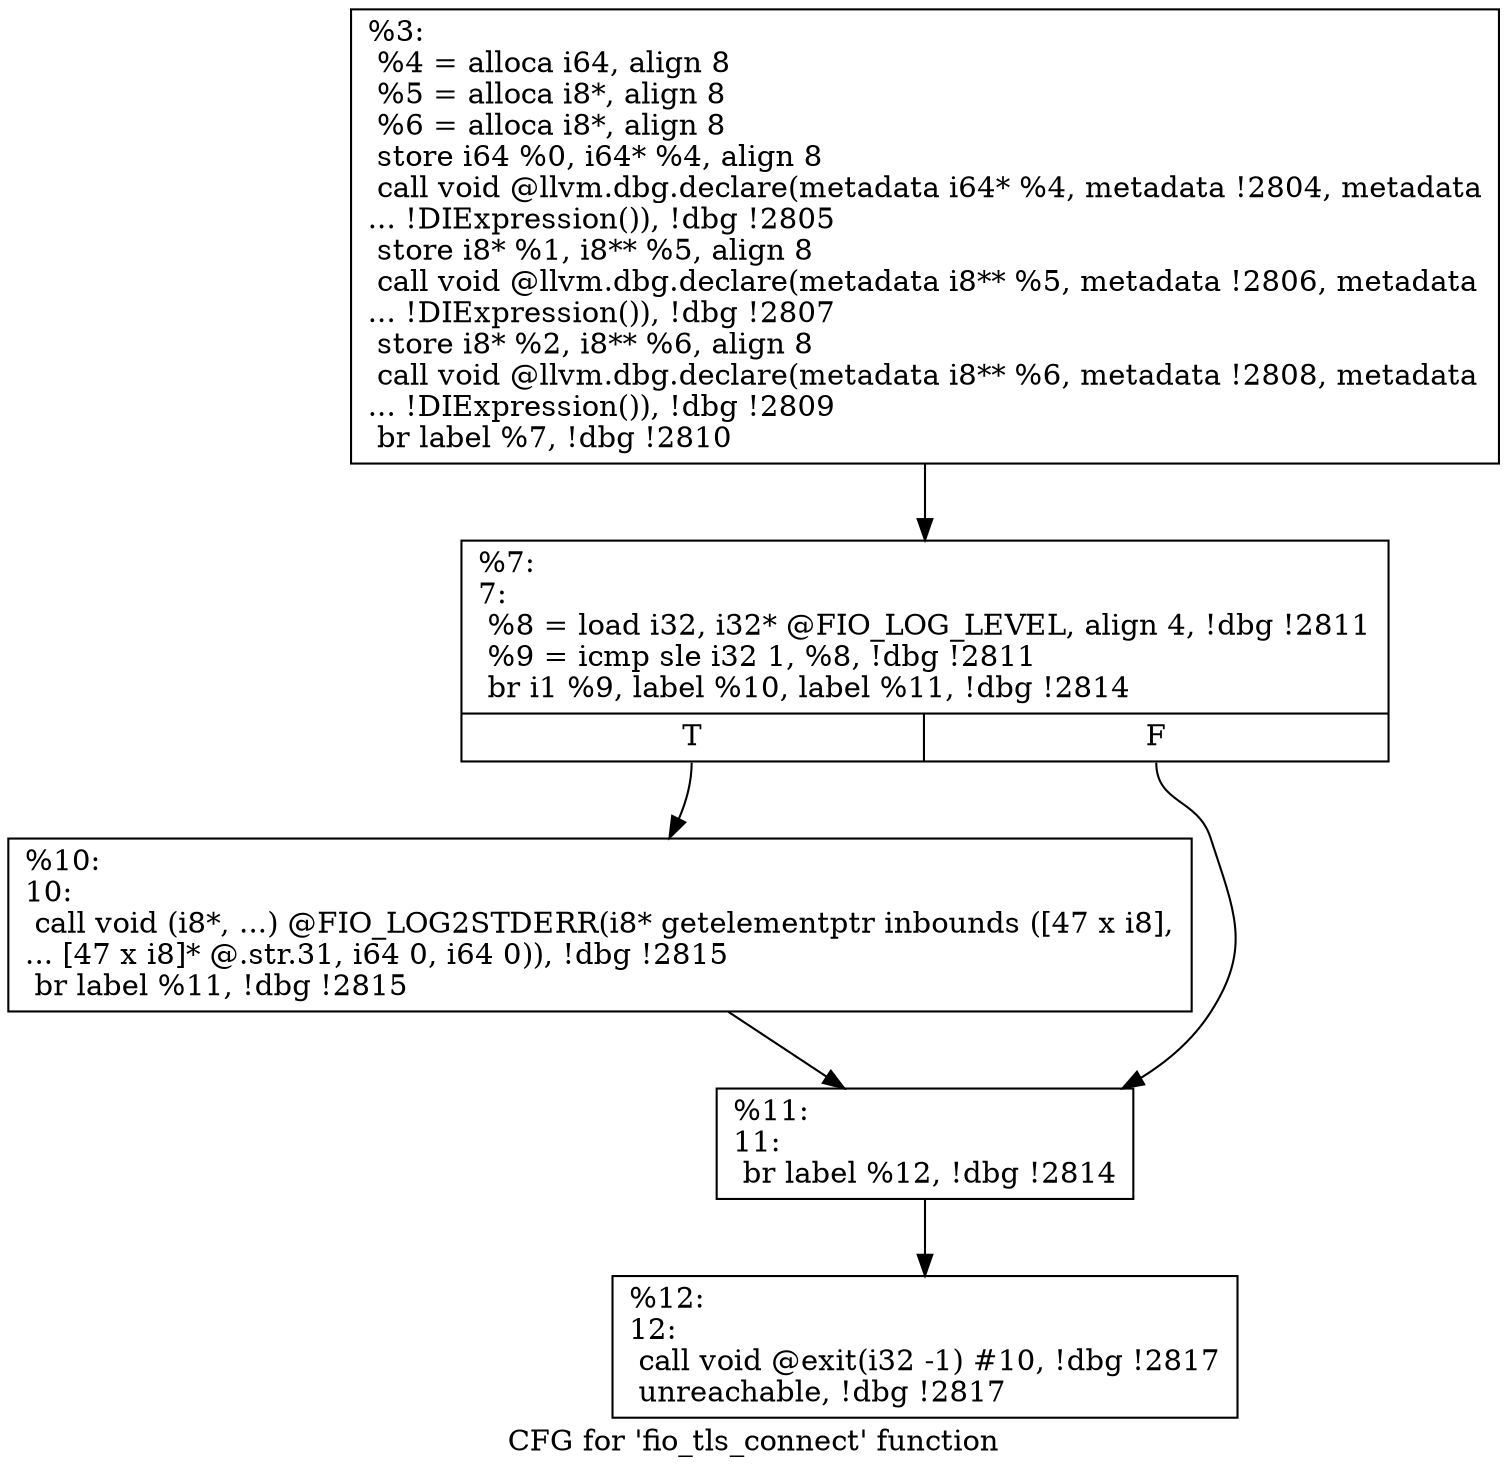 digraph "CFG for 'fio_tls_connect' function" {
	label="CFG for 'fio_tls_connect' function";

	Node0x55685157b8d0 [shape=record,label="{%3:\l  %4 = alloca i64, align 8\l  %5 = alloca i8*, align 8\l  %6 = alloca i8*, align 8\l  store i64 %0, i64* %4, align 8\l  call void @llvm.dbg.declare(metadata i64* %4, metadata !2804, metadata\l... !DIExpression()), !dbg !2805\l  store i8* %1, i8** %5, align 8\l  call void @llvm.dbg.declare(metadata i8** %5, metadata !2806, metadata\l... !DIExpression()), !dbg !2807\l  store i8* %2, i8** %6, align 8\l  call void @llvm.dbg.declare(metadata i8** %6, metadata !2808, metadata\l... !DIExpression()), !dbg !2809\l  br label %7, !dbg !2810\l}"];
	Node0x55685157b8d0 -> Node0x55685157c290;
	Node0x55685157c290 [shape=record,label="{%7:\l7:                                                \l  %8 = load i32, i32* @FIO_LOG_LEVEL, align 4, !dbg !2811\l  %9 = icmp sle i32 1, %8, !dbg !2811\l  br i1 %9, label %10, label %11, !dbg !2814\l|{<s0>T|<s1>F}}"];
	Node0x55685157c290:s0 -> Node0x55685157c2e0;
	Node0x55685157c290:s1 -> Node0x55685157c330;
	Node0x55685157c2e0 [shape=record,label="{%10:\l10:                                               \l  call void (i8*, ...) @FIO_LOG2STDERR(i8* getelementptr inbounds ([47 x i8],\l... [47 x i8]* @.str.31, i64 0, i64 0)), !dbg !2815\l  br label %11, !dbg !2815\l}"];
	Node0x55685157c2e0 -> Node0x55685157c330;
	Node0x55685157c330 [shape=record,label="{%11:\l11:                                               \l  br label %12, !dbg !2814\l}"];
	Node0x55685157c330 -> Node0x55685157c380;
	Node0x55685157c380 [shape=record,label="{%12:\l12:                                               \l  call void @exit(i32 -1) #10, !dbg !2817\l  unreachable, !dbg !2817\l}"];
}
